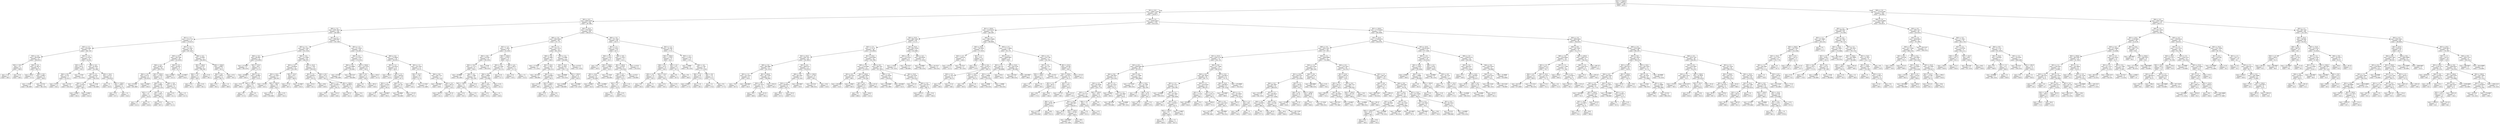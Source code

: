 digraph Tree {
node [shape=box] ;
0 [label="X[1] <= 5500.0\nmse = 64974.0\nsamples = 883\nvalue = 441.0"] ;
1 [label="X[1] <= 6.0\nmse = 34847.3329\nsamples = 620\nvalue = 528.6177"] ;
0 -> 1 [labeldistance=2.5, labelangle=45, headlabel="True"] ;
2 [label="X[2] <= 6.5\nmse = 9469.4356\nsamples = 241\nvalue = 387.888"] ;
1 -> 2 ;
3 [label="X[0] <= 2.0\nmse = 6281.4913\nsamples = 145\nvalue = 440.4897"] ;
2 -> 3 ;
4 [label="X[1] <= 1.5\nmse = 1214.7731\nsamples = 73\nvalue = 376.6575"] ;
3 -> 4 ;
5 [label="X[2] <= 1.5\nmse = 429.4405\nsamples = 37\nvalue = 346.7297"] ;
4 -> 5 ;
6 [label="X[3] <= 2.0\nmse = 280.6389\nsamples = 12\nvalue = 369.8333"] ;
5 -> 6 ;
7 [label="X[5] <= 55.0\nmse = 3.5\nsamples = 4\nvalue = 348.0"] ;
6 -> 7 ;
8 [label="mse = 2.25\nsamples = 2\nvalue = 346.5"] ;
7 -> 8 ;
9 [label="mse = 0.25\nsamples = 2\nvalue = 349.5"] ;
7 -> 9 ;
10 [label="X[4] <= 3.5\nmse = 61.6875\nsamples = 8\nvalue = 380.75"] ;
6 -> 10 ;
11 [label="mse = 100.0\nsamples = 2\nvalue = 371.0"] ;
10 -> 11 ;
12 [label="X[4] <= 9.0\nmse = 6.6667\nsamples = 6\nvalue = 384.0"] ;
10 -> 12 ;
13 [label="mse = 1.5556\nsamples = 3\nvalue = 385.6667"] ;
12 -> 13 ;
14 [label="mse = 6.2222\nsamples = 3\nvalue = 382.3333"] ;
12 -> 14 ;
15 [label="X[3] <= 1.5\nmse = 121.6704\nsamples = 25\nvalue = 335.64"] ;
5 -> 15 ;
16 [label="X[2] <= 2.5\nmse = 90.41\nsamples = 10\nvalue = 326.3"] ;
15 -> 16 ;
17 [label="X[4] <= 9.0\nmse = 25.551\nsamples = 7\nvalue = 331.8571"] ;
16 -> 17 ;
18 [label="mse = 25.25\nsamples = 4\nvalue = 334.5"] ;
17 -> 18 ;
19 [label="mse = 4.2222\nsamples = 3\nvalue = 328.3333"] ;
17 -> 19 ;
20 [label="mse = 1.5556\nsamples = 3\nvalue = 313.3333"] ;
16 -> 20 ;
21 [label="X[4] <= 4.5\nmse = 45.5822\nsamples = 15\nvalue = 341.8667"] ;
15 -> 21 ;
22 [label="X[2] <= 2.5\nmse = 18.0247\nsamples = 9\nvalue = 346.5556"] ;
21 -> 22 ;
23 [label="X[4] <= 2.0\nmse = 14.9167\nsamples = 6\nvalue = 348.5"] ;
22 -> 23 ;
24 [label="mse = 4.6667\nsamples = 3\nvalue = 345.0"] ;
23 -> 24 ;
25 [label="mse = 0.6667\nsamples = 3\nvalue = 352.0"] ;
23 -> 25 ;
26 [label="mse = 1.5556\nsamples = 3\nvalue = 342.6667"] ;
22 -> 26 ;
27 [label="X[5] <= 55.0\nmse = 4.4722\nsamples = 6\nvalue = 334.8333"] ;
21 -> 27 ;
28 [label="mse = 1.0\nsamples = 2\nvalue = 333.0"] ;
27 -> 28 ;
29 [label="X[5] <= 550.0\nmse = 3.6875\nsamples = 4\nvalue = 335.75"] ;
27 -> 29 ;
30 [label="mse = 0.25\nsamples = 2\nvalue = 337.5"] ;
29 -> 30 ;
31 [label="mse = 1.0\nsamples = 2\nvalue = 334.0"] ;
29 -> 31 ;
32 [label="X[2] <= 2.5\nmse = 155.2431\nsamples = 36\nvalue = 407.4167"] ;
4 -> 32 ;
33 [label="X[3] <= 4.5\nmse = 100.1389\nsamples = 24\nvalue = 413.8333"] ;
32 -> 33 ;
34 [label="X[4] <= 4.5\nmse = 30.8673\nsamples = 18\nvalue = 409.2778"] ;
33 -> 34 ;
35 [label="X[4] <= 2.0\nmse = 6.4722\nsamples = 6\nvalue = 402.8333"] ;
34 -> 35 ;
36 [label="mse = 9.5556\nsamples = 3\nvalue = 401.6667"] ;
35 -> 36 ;
37 [label="mse = 0.6667\nsamples = 3\nvalue = 404.0"] ;
35 -> 37 ;
38 [label="X[5] <= 550.0\nmse = 11.9167\nsamples = 12\nvalue = 412.5"] ;
34 -> 38 ;
39 [label="X[4] <= 9.0\nmse = 9.9844\nsamples = 8\nvalue = 411.625"] ;
38 -> 39 ;
40 [label="X[2] <= 1.5\nmse = 5.0\nsamples = 4\nvalue = 414.0"] ;
39 -> 40 ;
41 [label="mse = 1.0\nsamples = 2\nvalue = 412.0"] ;
40 -> 41 ;
42 [label="mse = 1.0\nsamples = 2\nvalue = 416.0"] ;
40 -> 42 ;
43 [label="X[3] <= 2.0\nmse = 3.6875\nsamples = 4\nvalue = 409.25"] ;
39 -> 43 ;
44 [label="mse = 0.25\nsamples = 2\nvalue = 407.5"] ;
43 -> 44 ;
45 [label="mse = 1.0\nsamples = 2\nvalue = 411.0"] ;
43 -> 45 ;
46 [label="X[4] <= 9.0\nmse = 11.1875\nsamples = 4\nvalue = 414.25"] ;
38 -> 46 ;
47 [label="mse = 6.25\nsamples = 2\nvalue = 411.5"] ;
46 -> 47 ;
48 [label="mse = 1.0\nsamples = 2\nvalue = 417.0"] ;
46 -> 48 ;
49 [label="X[4] <= 2.0\nmse = 58.9167\nsamples = 6\nvalue = 427.5"] ;
33 -> 49 ;
50 [label="mse = 0.6667\nsamples = 3\nvalue = 421.0"] ;
49 -> 50 ;
51 [label="mse = 32.6667\nsamples = 3\nvalue = 434.0"] ;
49 -> 51 ;
52 [label="X[4] <= 4.5\nmse = 18.4097\nsamples = 12\nvalue = 394.5833"] ;
32 -> 52 ;
53 [label="X[5] <= 550.0\nmse = 6.4722\nsamples = 6\nvalue = 398.1667"] ;
52 -> 53 ;
54 [label="X[4] <= 2.0\nmse = 4.25\nsamples = 4\nvalue = 399.5"] ;
53 -> 54 ;
55 [label="mse = 0.25\nsamples = 2\nvalue = 397.5"] ;
54 -> 55 ;
56 [label="mse = 0.25\nsamples = 2\nvalue = 401.5"] ;
54 -> 56 ;
57 [label="mse = 0.25\nsamples = 2\nvalue = 395.5"] ;
53 -> 57 ;
58 [label="X[5] <= 550.0\nmse = 4.6667\nsamples = 6\nvalue = 391.0"] ;
52 -> 58 ;
59 [label="X[4] <= 9.0\nmse = 3.6875\nsamples = 4\nvalue = 390.75"] ;
58 -> 59 ;
60 [label="mse = 0.25\nsamples = 2\nvalue = 392.5"] ;
59 -> 60 ;
61 [label="mse = 1.0\nsamples = 2\nvalue = 389.0"] ;
59 -> 61 ;
62 [label="mse = 6.25\nsamples = 2\nvalue = 391.5"] ;
58 -> 62 ;
63 [label="X[1] <= 1.5\nmse = 3098.9427\nsamples = 72\nvalue = 505.2083"] ;
3 -> 63 ;
64 [label="X[2] <= 1.5\nmse = 295.1358\nsamples = 36\nvalue = 455.5556"] ;
63 -> 64 ;
65 [label="X[4] <= 2.0\nmse = 68.4097\nsamples = 12\nvalue = 474.0833"] ;
64 -> 65 ;
66 [label="mse = 27.5556\nsamples = 3\nvalue = 483.3333"] ;
65 -> 66 ;
67 [label="X[5] <= 55.0\nmse = 44.0\nsamples = 9\nvalue = 471.0"] ;
65 -> 67 ;
68 [label="mse = 18.6667\nsamples = 3\nvalue = 465.0"] ;
67 -> 68 ;
69 [label="X[4] <= 4.5\nmse = 29.6667\nsamples = 6\nvalue = 474.0"] ;
67 -> 69 ;
70 [label="mse = 25.0\nsamples = 2\nvalue = 480.0"] ;
69 -> 70 ;
71 [label="X[5] <= 550.0\nmse = 5.0\nsamples = 4\nvalue = 471.0"] ;
69 -> 71 ;
72 [label="mse = 4.0\nsamples = 2\nvalue = 472.0"] ;
71 -> 72 ;
73 [label="mse = 4.0\nsamples = 2\nvalue = 470.0"] ;
71 -> 73 ;
74 [label="X[4] <= 4.5\nmse = 151.0399\nsamples = 24\nvalue = 446.2917"] ;
64 -> 74 ;
75 [label="X[3] <= 2.5\nmse = 129.8056\nsamples = 12\nvalue = 453.1667"] ;
74 -> 75 ;
76 [label="X[5] <= 55.0\nmse = 121.0612\nsamples = 7\nvalue = 448.2857"] ;
75 -> 76 ;
77 [label="mse = 110.25\nsamples = 2\nvalue = 433.5"] ;
76 -> 77 ;
78 [label="X[5] <= 550.0\nmse = 2.96\nsamples = 5\nvalue = 454.2"] ;
76 -> 78 ;
79 [label="mse = 4.2222\nsamples = 3\nvalue = 454.6667"] ;
78 -> 79 ;
80 [label="mse = 0.25\nsamples = 2\nvalue = 453.5"] ;
78 -> 80 ;
81 [label="X[5] <= 55.0\nmse = 62.0\nsamples = 5\nvalue = 460.0"] ;
75 -> 81 ;
82 [label="mse = 12.25\nsamples = 2\nvalue = 467.5"] ;
81 -> 82 ;
83 [label="mse = 32.6667\nsamples = 3\nvalue = 455.0"] ;
81 -> 83 ;
84 [label="X[5] <= 55.0\nmse = 77.7431\nsamples = 12\nvalue = 439.4167"] ;
74 -> 84 ;
85 [label="X[3] <= 3.5\nmse = 48.6875\nsamples = 4\nvalue = 435.25"] ;
84 -> 85 ;
86 [label="mse = 20.25\nsamples = 2\nvalue = 431.5"] ;
85 -> 86 ;
87 [label="mse = 49.0\nsamples = 2\nvalue = 439.0"] ;
85 -> 87 ;
88 [label="X[4] <= 9.0\nmse = 79.25\nsamples = 8\nvalue = 441.5"] ;
84 -> 88 ;
89 [label="X[3] <= 3.5\nmse = 63.6875\nsamples = 4\nvalue = 445.25"] ;
88 -> 89 ;
90 [label="mse = 16.0\nsamples = 2\nvalue = 452.0"] ;
89 -> 90 ;
91 [label="mse = 20.25\nsamples = 2\nvalue = 438.5"] ;
89 -> 91 ;
92 [label="X[5] <= 550.0\nmse = 66.6875\nsamples = 4\nvalue = 437.75"] ;
88 -> 92 ;
93 [label="mse = 30.25\nsamples = 2\nvalue = 431.5"] ;
92 -> 93 ;
94 [label="mse = 25.0\nsamples = 2\nvalue = 444.0"] ;
92 -> 94 ;
95 [label="X[2] <= 1.5\nmse = 971.9529\nsamples = 36\nvalue = 554.8611"] ;
63 -> 95 ;
96 [label="X[4] <= 4.5\nmse = 475.5556\nsamples = 12\nvalue = 579.3333"] ;
95 -> 96 ;
97 [label="X[4] <= 2.0\nmse = 225.8889\nsamples = 6\nvalue = 593.6667"] ;
96 -> 97 ;
98 [label="mse = 9.5556\nsamples = 3\nvalue = 602.6667"] ;
97 -> 98 ;
99 [label="mse = 280.2222\nsamples = 3\nvalue = 584.6667"] ;
97 -> 99 ;
100 [label="X[5] <= 550.0\nmse = 314.3333\nsamples = 6\nvalue = 565.0"] ;
96 -> 100 ;
101 [label="X[4] <= 9.0\nmse = 351.5\nsamples = 4\nvalue = 569.0"] ;
100 -> 101 ;
102 [label="mse = 4.0\nsamples = 2\nvalue = 582.0"] ;
101 -> 102 ;
103 [label="mse = 361.0\nsamples = 2\nvalue = 556.0"] ;
101 -> 103 ;
104 [label="mse = 144.0\nsamples = 2\nvalue = 557.0"] ;
100 -> 104 ;
105 [label="X[4] <= 4.5\nmse = 770.9844\nsamples = 24\nvalue = 542.625"] ;
95 -> 105 ;
106 [label="X[3] <= 1.5\nmse = 745.8333\nsamples = 12\nvalue = 560.0"] ;
105 -> 106 ;
107 [label="mse = 784.0\nsamples = 2\nvalue = 523.0"] ;
106 -> 107 ;
108 [label="X[2] <= 2.5\nmse = 409.64\nsamples = 10\nvalue = 567.4"] ;
106 -> 108 ;
109 [label="X[3] <= 2.5\nmse = 214.64\nsamples = 5\nvalue = 581.6"] ;
108 -> 109 ;
110 [label="mse = 6.25\nsamples = 2\nvalue = 564.5"] ;
109 -> 110 ;
111 [label="mse = 28.6667\nsamples = 3\nvalue = 593.0"] ;
109 -> 111 ;
112 [label="X[4] <= 2.0\nmse = 201.36\nsamples = 5\nvalue = 553.2"] ;
108 -> 112 ;
113 [label="mse = 34.8889\nsamples = 3\nvalue = 543.6667"] ;
112 -> 113 ;
114 [label="mse = 110.25\nsamples = 2\nvalue = 567.5"] ;
112 -> 114 ;
115 [label="X[3] <= 1.5\nmse = 192.3542\nsamples = 12\nvalue = 525.25"] ;
105 -> 115 ;
116 [label="X[5] <= 55.0\nmse = 71.84\nsamples = 5\nvalue = 517.6"] ;
115 -> 116 ;
117 [label="mse = 30.25\nsamples = 2\nvalue = 526.5"] ;
116 -> 117 ;
118 [label="mse = 11.5556\nsamples = 3\nvalue = 511.6667"] ;
116 -> 118 ;
119 [label="X[4] <= 9.0\nmse = 206.7755\nsamples = 7\nvalue = 530.7143"] ;
115 -> 119 ;
120 [label="mse = 108.6667\nsamples = 3\nvalue = 539.0"] ;
119 -> 120 ;
121 [label="X[3] <= 4.5\nmse = 190.25\nsamples = 4\nvalue = 524.5"] ;
119 -> 121 ;
122 [label="mse = 240.25\nsamples = 2\nvalue = 531.5"] ;
121 -> 122 ;
123 [label="mse = 42.25\nsamples = 2\nvalue = 517.5"] ;
121 -> 123 ;
124 [label="X[2] <= 55.0\nmse = 3792.9544\nsamples = 96\nvalue = 308.4375"] ;
2 -> 124 ;
125 [label="X[0] <= 2.0\nmse = 2643.8594\nsamples = 48\nvalue = 357.125"] ;
124 -> 125 ;
126 [label="X[1] <= 1.5\nmse = 71.4931\nsamples = 24\nvalue = 312.9167"] ;
125 -> 126 ;
127 [label="X[4] <= 9.0\nmse = 14.0556\nsamples = 12\nvalue = 305.3333"] ;
126 -> 127 ;
128 [label="X[5] <= 55.0\nmse = 11.1111\nsamples = 9\nvalue = 304.0"] ;
127 -> 128 ;
129 [label="mse = 10.8889\nsamples = 3\nvalue = 301.6667"] ;
128 -> 129 ;
130 [label="X[4] <= 4.5\nmse = 7.1389\nsamples = 6\nvalue = 305.1667"] ;
128 -> 130 ;
131 [label="X[5] <= 550.0\nmse = 3.5\nsamples = 4\nvalue = 304.0"] ;
130 -> 131 ;
132 [label="mse = 0.25\nsamples = 2\nvalue = 302.5"] ;
131 -> 132 ;
133 [label="mse = 2.25\nsamples = 2\nvalue = 305.5"] ;
131 -> 133 ;
134 [label="mse = 6.25\nsamples = 2\nvalue = 307.5"] ;
130 -> 134 ;
135 [label="mse = 1.5556\nsamples = 3\nvalue = 309.3333"] ;
127 -> 135 ;
136 [label="X[5] <= 550.0\nmse = 13.9167\nsamples = 12\nvalue = 320.5"] ;
126 -> 136 ;
137 [label="X[3] <= 4.5\nmse = 10.1094\nsamples = 8\nvalue = 322.125"] ;
136 -> 137 ;
138 [label="X[4] <= 9.0\nmse = 3.8889\nsamples = 6\nvalue = 323.6667"] ;
137 -> 138 ;
139 [label="X[4] <= 4.5\nmse = 2.1875\nsamples = 4\nvalue = 324.75"] ;
138 -> 139 ;
140 [label="mse = 0.25\nsamples = 2\nvalue = 323.5"] ;
139 -> 140 ;
141 [label="mse = 1.0\nsamples = 2\nvalue = 326.0"] ;
139 -> 141 ;
142 [label="mse = 0.25\nsamples = 2\nvalue = 321.5"] ;
138 -> 142 ;
143 [label="mse = 0.25\nsamples = 2\nvalue = 317.5"] ;
137 -> 143 ;
144 [label="X[4] <= 4.5\nmse = 5.6875\nsamples = 4\nvalue = 317.25"] ;
136 -> 144 ;
145 [label="mse = 0.25\nsamples = 2\nvalue = 319.5"] ;
144 -> 145 ;
146 [label="mse = 1.0\nsamples = 2\nvalue = 315.0"] ;
144 -> 146 ;
147 [label="X[1] <= 1.5\nmse = 1307.4722\nsamples = 24\nvalue = 401.3333"] ;
125 -> 147 ;
148 [label="X[4] <= 2.0\nmse = 41.6667\nsamples = 12\nvalue = 366.0"] ;
147 -> 148 ;
149 [label="mse = 17.5556\nsamples = 3\nvalue = 371.3333"] ;
148 -> 149 ;
150 [label="X[5] <= 55.0\nmse = 37.0617\nsamples = 9\nvalue = 364.2222"] ;
148 -> 150 ;
151 [label="mse = 20.2222\nsamples = 3\nvalue = 368.6667"] ;
150 -> 151 ;
152 [label="X[4] <= 4.5\nmse = 30.6667\nsamples = 6\nvalue = 362.0"] ;
150 -> 152 ;
153 [label="mse = 42.25\nsamples = 2\nvalue = 366.5"] ;
152 -> 153 ;
154 [label="X[5] <= 550.0\nmse = 9.6875\nsamples = 4\nvalue = 359.75"] ;
152 -> 154 ;
155 [label="mse = 0.25\nsamples = 2\nvalue = 357.5"] ;
154 -> 155 ;
156 [label="mse = 9.0\nsamples = 2\nvalue = 362.0"] ;
154 -> 156 ;
157 [label="X[3] <= 2.5\nmse = 76.3889\nsamples = 12\nvalue = 436.6667"] ;
147 -> 157 ;
158 [label="X[5] <= 55.0\nmse = 61.0617\nsamples = 9\nvalue = 439.7778"] ;
157 -> 158 ;
159 [label="mse = 38.8889\nsamples = 3\nvalue = 433.3333"] ;
158 -> 159 ;
160 [label="X[5] <= 550.0\nmse = 41.0\nsamples = 6\nvalue = 443.0"] ;
158 -> 160 ;
161 [label="mse = 6.8889\nsamples = 3\nvalue = 448.6667"] ;
160 -> 161 ;
162 [label="mse = 10.8889\nsamples = 3\nvalue = 437.3333"] ;
160 -> 162 ;
163 [label="mse = 6.2222\nsamples = 3\nvalue = 427.3333"] ;
157 -> 163 ;
164 [label="X[0] <= 2.0\nmse = 201.1042\nsamples = 48\nvalue = 259.75"] ;
124 -> 164 ;
165 [label="X[1] <= 1.5\nmse = 47.9167\nsamples = 24\nvalue = 247.5"] ;
164 -> 165 ;
166 [label="X[4] <= 2.0\nmse = 11.9167\nsamples = 12\nvalue = 241.5"] ;
165 -> 166 ;
167 [label="mse = 6.0\nsamples = 3\nvalue = 240.0"] ;
166 -> 167 ;
168 [label="X[5] <= 550.0\nmse = 12.8889\nsamples = 9\nvalue = 242.0"] ;
166 -> 168 ;
169 [label="X[5] <= 55.0\nmse = 12.2222\nsamples = 6\nvalue = 242.6667"] ;
168 -> 169 ;
170 [label="mse = 8.6667\nsamples = 3\nvalue = 242.0"] ;
169 -> 170 ;
171 [label="mse = 14.8889\nsamples = 3\nvalue = 243.3333"] ;
169 -> 171 ;
172 [label="mse = 11.5556\nsamples = 3\nvalue = 240.6667"] ;
168 -> 172 ;
173 [label="X[4] <= 9.0\nmse = 11.9167\nsamples = 12\nvalue = 253.5"] ;
165 -> 173 ;
174 [label="X[5] <= 550.0\nmse = 10.0247\nsamples = 9\nvalue = 254.5556"] ;
173 -> 174 ;
175 [label="X[4] <= 4.5\nmse = 9.5833\nsamples = 6\nvalue = 253.5"] ;
174 -> 175 ;
176 [label="X[3] <= 4.5\nmse = 6.5\nsamples = 4\nvalue = 252.0"] ;
175 -> 176 ;
177 [label="mse = 2.25\nsamples = 2\nvalue = 250.5"] ;
176 -> 177 ;
178 [label="mse = 6.25\nsamples = 2\nvalue = 253.5"] ;
176 -> 178 ;
179 [label="mse = 2.25\nsamples = 2\nvalue = 256.5"] ;
175 -> 179 ;
180 [label="mse = 4.2222\nsamples = 3\nvalue = 256.6667"] ;
174 -> 180 ;
181 [label="mse = 4.2222\nsamples = 3\nvalue = 250.3333"] ;
173 -> 181 ;
182 [label="X[1] <= 1.5\nmse = 54.1667\nsamples = 24\nvalue = 272.0"] ;
164 -> 182 ;
183 [label="X[5] <= 550.0\nmse = 11.9167\nsamples = 12\nvalue = 265.5"] ;
182 -> 183 ;
184 [label="X[4] <= 4.5\nmse = 10.25\nsamples = 8\nvalue = 264.5"] ;
183 -> 184 ;
185 [label="X[3] <= 4.5\nmse = 11.25\nsamples = 4\nvalue = 265.5"] ;
184 -> 185 ;
186 [label="mse = 9.0\nsamples = 2\nvalue = 263.0"] ;
185 -> 186 ;
187 [label="mse = 1.0\nsamples = 2\nvalue = 268.0"] ;
185 -> 187 ;
188 [label="X[5] <= 55.0\nmse = 7.25\nsamples = 4\nvalue = 263.5"] ;
184 -> 188 ;
189 [label="mse = 6.25\nsamples = 2\nvalue = 265.5"] ;
188 -> 189 ;
190 [label="mse = 0.25\nsamples = 2\nvalue = 261.5"] ;
188 -> 190 ;
191 [label="X[4] <= 4.5\nmse = 9.25\nsamples = 4\nvalue = 267.5"] ;
183 -> 191 ;
192 [label="mse = 9.0\nsamples = 2\nvalue = 267.0"] ;
191 -> 192 ;
193 [label="mse = 9.0\nsamples = 2\nvalue = 268.0"] ;
191 -> 193 ;
194 [label="X[3] <= 2.5\nmse = 11.9167\nsamples = 12\nvalue = 278.5"] ;
182 -> 194 ;
195 [label="mse = 2.8889\nsamples = 3\nvalue = 281.3333"] ;
194 -> 195 ;
196 [label="X[4] <= 4.5\nmse = 11.358\nsamples = 9\nvalue = 277.5556"] ;
194 -> 196 ;
197 [label="X[4] <= 2.0\nmse = 8.56\nsamples = 5\nvalue = 279.2"] ;
196 -> 197 ;
198 [label="mse = 0.6667\nsamples = 3\nvalue = 277.0"] ;
197 -> 198 ;
199 [label="mse = 2.25\nsamples = 2\nvalue = 282.5"] ;
197 -> 199 ;
200 [label="X[4] <= 9.0\nmse = 7.25\nsamples = 4\nvalue = 275.5"] ;
196 -> 200 ;
201 [label="mse = 1.0\nsamples = 2\nvalue = 274.0"] ;
200 -> 201 ;
202 [label="mse = 9.0\nsamples = 2\nvalue = 277.0"] ;
200 -> 202 ;
203 [label="X[4] <= 2.0\nmse = 30383.0654\nsamples = 379\nvalue = 618.1055"] ;
1 -> 203 ;
204 [label="X[1] <= 550.0\nmse = 21424.6731\nsamples = 107\nvalue = 446.2897"] ;
203 -> 204 ;
205 [label="X[2] <= 55.0\nmse = 4801.3542\nsamples = 60\nvalue = 513.25"] ;
204 -> 205 ;
206 [label="X[2] <= 2.5\nmse = 1174.76\nsamples = 48\nvalue = 535.8958"] ;
205 -> 206 ;
207 [label="X[1] <= 55.0\nmse = 838.7431\nsamples = 24\nvalue = 541.0833"] ;
206 -> 207 ;
208 [label="X[0] <= 2.0\nmse = 388.3889\nsamples = 12\nvalue = 561.3333"] ;
207 -> 208 ;
209 [label="X[2] <= 1.5\nmse = 332.3333\nsamples = 6\nvalue = 556.0"] ;
208 -> 209 ;
210 [label="mse = 74.0\nsamples = 3\nvalue = 567.0"] ;
209 -> 210 ;
211 [label="mse = 348.6667\nsamples = 3\nvalue = 545.0"] ;
209 -> 211 ;
212 [label="X[5] <= 550.0\nmse = 387.5556\nsamples = 6\nvalue = 566.6667"] ;
208 -> 212 ;
213 [label="X[3] <= 4.5\nmse = 167.1875\nsamples = 4\nvalue = 577.25"] ;
212 -> 213 ;
214 [label="mse = 16.0\nsamples = 2\nvalue = 589.0"] ;
213 -> 214 ;
215 [label="mse = 42.25\nsamples = 2\nvalue = 565.5"] ;
213 -> 215 ;
216 [label="mse = 156.25\nsamples = 2\nvalue = 545.5"] ;
212 -> 216 ;
217 [label="X[3] <= 4.5\nmse = 468.9722\nsamples = 12\nvalue = 520.8333"] ;
207 -> 217 ;
218 [label="X[0] <= 2.0\nmse = 462.2041\nsamples = 7\nvalue = 531.2857"] ;
217 -> 218 ;
219 [label="X[3] <= 2.0\nmse = 339.6875\nsamples = 4\nvalue = 539.75"] ;
218 -> 219 ;
220 [label="mse = 64.0\nsamples = 2\nvalue = 557.0"] ;
219 -> 220 ;
221 [label="mse = 20.25\nsamples = 2\nvalue = 522.5"] ;
219 -> 221 ;
222 [label="mse = 402.6667\nsamples = 3\nvalue = 520.0"] ;
218 -> 222 ;
223 [label="X[5] <= 550.0\nmse = 111.36\nsamples = 5\nvalue = 506.2"] ;
217 -> 223 ;
224 [label="mse = 20.2222\nsamples = 3\nvalue = 498.3333"] ;
223 -> 224 ;
225 [label="mse = 16.0\nsamples = 2\nvalue = 518.0"] ;
223 -> 225 ;
226 [label="X[1] <= 55.0\nmse = 1456.9566\nsamples = 24\nvalue = 530.7083"] ;
206 -> 226 ;
227 [label="X[0] <= 2.0\nmse = 1754.6389\nsamples = 12\nvalue = 513.8333"] ;
226 -> 227 ;
228 [label="X[2] <= 6.5\nmse = 763.9167\nsamples = 6\nvalue = 488.5"] ;
227 -> 228 ;
229 [label="mse = 224.6667\nsamples = 3\nvalue = 514.0"] ;
228 -> 229 ;
230 [label="mse = 2.6667\nsamples = 3\nvalue = 463.0"] ;
228 -> 230 ;
231 [label="X[5] <= 550.0\nmse = 1461.8056\nsamples = 6\nvalue = 539.1667"] ;
227 -> 231 ;
232 [label="X[2] <= 6.5\nmse = 346.25\nsamples = 4\nvalue = 514.5"] ;
231 -> 232 ;
233 [label="mse = 4.0\nsamples = 2\nvalue = 498.0"] ;
232 -> 233 ;
234 [label="mse = 144.0\nsamples = 2\nvalue = 531.0"] ;
232 -> 234 ;
235 [label="mse = 42.25\nsamples = 2\nvalue = 588.5"] ;
231 -> 235 ;
236 [label="X[2] <= 6.5\nmse = 589.7431\nsamples = 12\nvalue = 547.5833"] ;
226 -> 236 ;
237 [label="X[0] <= 2.0\nmse = 415.8056\nsamples = 6\nvalue = 536.8333"] ;
236 -> 237 ;
238 [label="mse = 330.8889\nsamples = 3\nvalue = 551.6667"] ;
237 -> 238 ;
239 [label="mse = 60.6667\nsamples = 3\nvalue = 522.0"] ;
237 -> 239 ;
240 [label="X[5] <= 55.0\nmse = 532.5556\nsamples = 6\nvalue = 558.3333"] ;
236 -> 240 ;
241 [label="mse = 132.25\nsamples = 2\nvalue = 541.5"] ;
240 -> 241 ;
242 [label="X[0] <= 2.0\nmse = 520.1875\nsamples = 4\nvalue = 566.75"] ;
240 -> 242 ;
243 [label="mse = 420.25\nsamples = 2\nvalue = 549.5"] ;
242 -> 243 ;
244 [label="mse = 25.0\nsamples = 2\nvalue = 584.0"] ;
242 -> 244 ;
245 [label="X[1] <= 55.0\nmse = 9051.0556\nsamples = 12\nvalue = 422.6667"] ;
205 -> 245 ;
246 [label="X[0] <= 2.0\nmse = 1370.9167\nsamples = 6\nvalue = 333.5"] ;
245 -> 246 ;
247 [label="mse = 1.5556\nsamples = 3\nvalue = 297.3333"] ;
246 -> 247 ;
248 [label="mse = 124.2222\nsamples = 3\nvalue = 369.6667"] ;
246 -> 248 ;
249 [label="X[0] <= 2.0\nmse = 829.8056\nsamples = 6\nvalue = 511.8333"] ;
245 -> 249 ;
250 [label="mse = 10.8889\nsamples = 3\nvalue = 483.3333"] ;
249 -> 250 ;
251 [label="mse = 24.2222\nsamples = 3\nvalue = 540.3333"] ;
249 -> 251 ;
252 [label="X[0] <= 2.0\nmse = 29615.0484\nsamples = 47\nvalue = 360.8085"] ;
204 -> 252 ;
253 [label="X[5] <= 55.0\nmse = 736.5956\nsamples = 15\nvalue = 572.9333"] ;
252 -> 253 ;
254 [label="X[2] <= 2.5\nmse = 1169.36\nsamples = 5\nvalue = 548.8"] ;
253 -> 254 ;
255 [label="mse = 1521.0\nsamples = 2\nvalue = 521.0"] ;
254 -> 255 ;
256 [label="mse = 76.2222\nsamples = 3\nvalue = 567.3333"] ;
254 -> 256 ;
257 [label="X[2] <= 1.5\nmse = 83.4\nsamples = 10\nvalue = 585.0"] ;
253 -> 257 ;
258 [label="mse = 36.0\nsamples = 2\nvalue = 570.0"] ;
257 -> 258 ;
259 [label="X[2] <= 6.5\nmse = 24.9375\nsamples = 8\nvalue = 588.75"] ;
257 -> 259 ;
260 [label="X[3] <= 3.5\nmse = 12.1875\nsamples = 4\nvalue = 585.25"] ;
259 -> 260 ;
261 [label="mse = 9.0\nsamples = 2\nvalue = 584.0"] ;
260 -> 261 ;
262 [label="mse = 12.25\nsamples = 2\nvalue = 586.5"] ;
260 -> 262 ;
263 [label="X[2] <= 55.0\nmse = 13.1875\nsamples = 4\nvalue = 592.25"] ;
259 -> 263 ;
264 [label="mse = 9.0\nsamples = 2\nvalue = 595.0"] ;
263 -> 264 ;
265 [label="mse = 2.25\nsamples = 2\nvalue = 589.5"] ;
263 -> 265 ;
266 [label="X[3] <= 2.5\nmse = 12172.4844\nsamples = 32\nvalue = 261.375"] ;
252 -> 266 ;
267 [label="X[2] <= 6.5\nmse = 14668.6667\nsamples = 15\nvalue = 338.0"] ;
266 -> 267 ;
268 [label="X[2] <= 2.5\nmse = 442.321\nsamples = 9\nvalue = 240.8889"] ;
267 -> 268 ;
269 [label="X[2] <= 1.5\nmse = 3.8889\nsamples = 6\nvalue = 229.3333"] ;
268 -> 269 ;
270 [label="mse = 2.8889\nsamples = 3\nvalue = 228.3333"] ;
269 -> 270 ;
271 [label="mse = 2.8889\nsamples = 3\nvalue = 230.3333"] ;
269 -> 271 ;
272 [label="mse = 518.0\nsamples = 3\nvalue = 264.0"] ;
268 -> 272 ;
273 [label="X[2] <= 55.0\nmse = 643.5556\nsamples = 6\nvalue = 483.6667"] ;
267 -> 273 ;
274 [label="mse = 59.5556\nsamples = 3\nvalue = 469.3333"] ;
273 -> 274 ;
275 [label="mse = 816.6667\nsamples = 3\nvalue = 498.0"] ;
273 -> 275 ;
276 [label="X[3] <= 4.5\nmse = 218.1799\nsamples = 17\nvalue = 193.7647"] ;
266 -> 276 ;
277 [label="X[2] <= 2.5\nmse = 36.7755\nsamples = 7\nvalue = 204.7143"] ;
276 -> 277 ;
278 [label="X[5] <= 550.0\nmse = 2.1875\nsamples = 4\nvalue = 199.75"] ;
277 -> 278 ;
279 [label="mse = 1.0\nsamples = 2\nvalue = 199.0"] ;
278 -> 279 ;
280 [label="mse = 2.25\nsamples = 2\nvalue = 200.5"] ;
278 -> 280 ;
281 [label="mse = 6.2222\nsamples = 3\nvalue = 211.3333"] ;
277 -> 281 ;
282 [label="X[2] <= 55.0\nmse = 202.49\nsamples = 10\nvalue = 186.1"] ;
276 -> 282 ;
283 [label="X[5] <= 550.0\nmse = 102.4375\nsamples = 8\nvalue = 181.25"] ;
282 -> 283 ;
284 [label="X[2] <= 2.5\nmse = 69.25\nsamples = 4\nvalue = 179.5"] ;
283 -> 284 ;
285 [label="mse = 49.0\nsamples = 2\nvalue = 175.0"] ;
284 -> 285 ;
286 [label="mse = 49.0\nsamples = 2\nvalue = 184.0"] ;
284 -> 286 ;
287 [label="X[2] <= 2.5\nmse = 129.5\nsamples = 4\nvalue = 183.0"] ;
283 -> 287 ;
288 [label="mse = 132.25\nsamples = 2\nvalue = 189.5"] ;
287 -> 288 ;
289 [label="mse = 42.25\nsamples = 2\nvalue = 176.5"] ;
287 -> 289 ;
290 [label="mse = 132.25\nsamples = 2\nvalue = 205.5"] ;
282 -> 290 ;
291 [label="X[1] <= 550.0\nmse = 17725.9106\nsamples = 272\nvalue = 685.6949"] ;
203 -> 291 ;
292 [label="X[2] <= 55.0\nmse = 17249.6276\nsamples = 182\nvalue = 636.6703"] ;
291 -> 292 ;
293 [label="X[0] <= 2.0\nmse = 5853.1037\nsamples = 145\nvalue = 677.2621"] ;
292 -> 293 ;
294 [label="X[1] <= 55.0\nmse = 4383.1578\nsamples = 73\nvalue = 634.726"] ;
293 -> 294 ;
295 [label="X[2] <= 6.5\nmse = 3369.9599\nsamples = 36\nvalue = 587.6111"] ;
294 -> 295 ;
296 [label="X[4] <= 9.0\nmse = 206.5953\nsamples = 27\nvalue = 620.1852"] ;
295 -> 296 ;
297 [label="X[2] <= 2.5\nmse = 202.9506\nsamples = 18\nvalue = 624.7778"] ;
296 -> 297 ;
298 [label="X[3] <= 1.5\nmse = 219.7222\nsamples = 12\nvalue = 629.6667"] ;
297 -> 298 ;
299 [label="X[4] <= 4.5\nmse = 60.64\nsamples = 5\nvalue = 619.6"] ;
298 -> 299 ;
300 [label="mse = 4.2222\nsamples = 3\nvalue = 624.6667"] ;
299 -> 300 ;
301 [label="mse = 49.0\nsamples = 2\nvalue = 612.0"] ;
299 -> 301 ;
302 [label="X[5] <= 55.0\nmse = 209.2653\nsamples = 7\nvalue = 636.8571"] ;
298 -> 302 ;
303 [label="mse = 20.25\nsamples = 2\nvalue = 627.5"] ;
302 -> 303 ;
304 [label="X[5] <= 550.0\nmse = 235.84\nsamples = 5\nvalue = 640.6"] ;
302 -> 304 ;
305 [label="mse = 338.8889\nsamples = 3\nvalue = 637.6667"] ;
304 -> 305 ;
306 [label="mse = 49.0\nsamples = 2\nvalue = 645.0"] ;
304 -> 306 ;
307 [label="X[5] <= 550.0\nmse = 26.0\nsamples = 6\nvalue = 615.0"] ;
297 -> 307 ;
308 [label="X[4] <= 4.5\nmse = 7.5\nsamples = 4\nvalue = 618.0"] ;
307 -> 308 ;
309 [label="mse = 2.25\nsamples = 2\nvalue = 615.5"] ;
308 -> 309 ;
310 [label="mse = 0.25\nsamples = 2\nvalue = 620.5"] ;
308 -> 310 ;
311 [label="mse = 9.0\nsamples = 2\nvalue = 609.0"] ;
307 -> 311 ;
312 [label="X[3] <= 1.5\nmse = 87.3333\nsamples = 9\nvalue = 611.0"] ;
296 -> 312 ;
313 [label="mse = 4.6667\nsamples = 3\nvalue = 605.0"] ;
312 -> 313 ;
314 [label="X[2] <= 2.5\nmse = 101.6667\nsamples = 6\nvalue = 614.0"] ;
312 -> 314 ;
315 [label="mse = 99.5556\nsamples = 3\nvalue = 620.6667"] ;
314 -> 315 ;
316 [label="mse = 14.8889\nsamples = 3\nvalue = 607.3333"] ;
314 -> 316 ;
317 [label="X[3] <= 4.0\nmse = 127.2099\nsamples = 9\nvalue = 489.8889"] ;
295 -> 317 ;
318 [label="mse = 157.5556\nsamples = 3\nvalue = 499.3333"] ;
317 -> 318 ;
319 [label="X[5] <= 55.0\nmse = 45.1389\nsamples = 6\nvalue = 485.1667"] ;
317 -> 319 ;
320 [label="mse = 2.25\nsamples = 2\nvalue = 492.5"] ;
319 -> 320 ;
321 [label="X[4] <= 9.0\nmse = 26.25\nsamples = 4\nvalue = 481.5"] ;
319 -> 321 ;
322 [label="mse = 42.25\nsamples = 2\nvalue = 483.5"] ;
321 -> 322 ;
323 [label="mse = 2.25\nsamples = 2\nvalue = 479.5"] ;
321 -> 323 ;
324 [label="X[4] <= 9.0\nmse = 1107.7049\nsamples = 37\nvalue = 680.5676"] ;
294 -> 324 ;
325 [label="X[4] <= 4.5\nmse = 867.3824\nsamples = 25\nvalue = 667.76"] ;
324 -> 325 ;
326 [label="X[2] <= 1.5\nmse = 357.4722\nsamples = 12\nvalue = 654.1667"] ;
325 -> 326 ;
327 [label="mse = 14.8889\nsamples = 3\nvalue = 629.3333"] ;
326 -> 327 ;
328 [label="X[3] <= 2.5\nmse = 197.5802\nsamples = 9\nvalue = 662.4444"] ;
326 -> 328 ;
329 [label="mse = 6.25\nsamples = 2\nvalue = 681.5"] ;
328 -> 329 ;
330 [label="X[2] <= 6.5\nmse = 118.8571\nsamples = 7\nvalue = 657.0"] ;
328 -> 330 ;
331 [label="X[5] <= 550.0\nmse = 9.5\nsamples = 4\nvalue = 648.0"] ;
330 -> 331 ;
332 [label="mse = 16.0\nsamples = 2\nvalue = 649.0"] ;
331 -> 332 ;
333 [label="mse = 1.0\nsamples = 2\nvalue = 647.0"] ;
331 -> 333 ;
334 [label="mse = 12.6667\nsamples = 3\nvalue = 669.0"] ;
330 -> 334 ;
335 [label="X[3] <= 1.5\nmse = 1010.0592\nsamples = 13\nvalue = 680.3077"] ;
325 -> 335 ;
336 [label="X[2] <= 1.5\nmse = 173.36\nsamples = 5\nvalue = 663.2"] ;
335 -> 336 ;
337 [label="mse = 60.6667\nsamples = 3\nvalue = 654.0"] ;
336 -> 337 ;
338 [label="mse = 25.0\nsamples = 2\nvalue = 677.0"] ;
336 -> 338 ;
339 [label="X[2] <= 2.5\nmse = 1235.75\nsamples = 8\nvalue = 691.0"] ;
335 -> 339 ;
340 [label="mse = 2500.0\nsamples = 2\nvalue = 721.0"] ;
339 -> 340 ;
341 [label="X[2] <= 6.5\nmse = 414.3333\nsamples = 6\nvalue = 681.0"] ;
339 -> 341 ;
342 [label="mse = 16.2222\nsamples = 3\nvalue = 661.6667"] ;
341 -> 342 ;
343 [label="mse = 64.8889\nsamples = 3\nvalue = 700.3333"] ;
341 -> 343 ;
344 [label="X[2] <= 6.5\nmse = 554.6875\nsamples = 12\nvalue = 707.25"] ;
324 -> 344 ;
345 [label="X[5] <= 55.0\nmse = 206.6914\nsamples = 9\nvalue = 697.5556"] ;
344 -> 345 ;
346 [label="mse = 114.6667\nsamples = 3\nvalue = 689.0"] ;
345 -> 346 ;
347 [label="X[2] <= 1.5\nmse = 197.8056\nsamples = 6\nvalue = 701.8333"] ;
345 -> 347 ;
348 [label="mse = 56.25\nsamples = 2\nvalue = 685.5"] ;
347 -> 348 ;
349 [label="X[3] <= 3.5\nmse = 68.5\nsamples = 4\nvalue = 710.0"] ;
347 -> 349 ;
350 [label="mse = 64.0\nsamples = 2\nvalue = 704.0"] ;
349 -> 350 ;
351 [label="mse = 1.0\nsamples = 2\nvalue = 716.0"] ;
349 -> 351 ;
352 [label="mse = 470.8889\nsamples = 3\nvalue = 736.3333"] ;
344 -> 352 ;
353 [label="X[3] <= 2.5\nmse = 3649.0988\nsamples = 72\nvalue = 720.3889"] ;
293 -> 353 ;
354 [label="X[3] <= 1.5\nmse = 1015.9781\nsamples = 27\nvalue = 660.1481"] ;
353 -> 354 ;
355 [label="X[1] <= 55.0\nmse = 636.3223\nsamples = 22\nvalue = 652.6364"] ;
354 -> 355 ;
356 [label="X[4] <= 4.5\nmse = 481.4097\nsamples = 12\nvalue = 668.4167"] ;
355 -> 356 ;
357 [label="mse = 33.5556\nsamples = 3\nvalue = 641.3333"] ;
356 -> 357 ;
358 [label="X[2] <= 1.5\nmse = 304.6914\nsamples = 9\nvalue = 677.4444"] ;
356 -> 358 ;
359 [label="X[4] <= 9.0\nmse = 129.6875\nsamples = 4\nvalue = 668.25"] ;
358 -> 359 ;
360 [label="mse = 16.0\nsamples = 2\nvalue = 677.0"] ;
359 -> 360 ;
361 [label="mse = 90.25\nsamples = 2\nvalue = 659.5"] ;
359 -> 361 ;
362 [label="X[4] <= 9.0\nmse = 322.96\nsamples = 5\nvalue = 684.8"] ;
358 -> 362 ;
363 [label="mse = 64.0\nsamples = 2\nvalue = 694.0"] ;
362 -> 363 ;
364 [label="mse = 401.5556\nsamples = 3\nvalue = 678.6667"] ;
362 -> 364 ;
365 [label="X[2] <= 1.5\nmse = 164.81\nsamples = 10\nvalue = 633.7"] ;
355 -> 365 ;
366 [label="X[4] <= 9.0\nmse = 82.16\nsamples = 5\nvalue = 624.2"] ;
365 -> 366 ;
367 [label="mse = 32.6667\nsamples = 3\nvalue = 618.0"] ;
366 -> 367 ;
368 [label="mse = 12.25\nsamples = 2\nvalue = 633.5"] ;
366 -> 368 ;
369 [label="X[5] <= 550.0\nmse = 66.96\nsamples = 5\nvalue = 643.2"] ;
365 -> 369 ;
370 [label="mse = 25.0\nsamples = 2\nvalue = 649.0"] ;
369 -> 370 ;
371 [label="mse = 57.5556\nsamples = 3\nvalue = 639.3333"] ;
369 -> 371 ;
372 [label="X[4] <= 9.0\nmse = 1345.76\nsamples = 5\nvalue = 693.2"] ;
354 -> 372 ;
373 [label="mse = 696.8889\nsamples = 3\nvalue = 668.3333"] ;
372 -> 373 ;
374 [label="mse = 0.25\nsamples = 2\nvalue = 730.5"] ;
372 -> 374 ;
375 [label="X[4] <= 4.5\nmse = 1745.1822\nsamples = 45\nvalue = 756.5333"] ;
353 -> 375 ;
376 [label="X[1] <= 55.0\nmse = 1189.76\nsamples = 15\nvalue = 720.8"] ;
375 -> 376 ;
377 [label="X[2] <= 2.5\nmse = 562.25\nsamples = 8\nvalue = 744.0"] ;
376 -> 377 ;
378 [label="mse = 600.25\nsamples = 2\nvalue = 723.5"] ;
377 -> 378 ;
379 [label="X[2] <= 6.5\nmse = 362.8056\nsamples = 6\nvalue = 750.8333"] ;
377 -> 379 ;
380 [label="mse = 140.2222\nsamples = 3\nvalue = 767.6667"] ;
379 -> 380 ;
381 [label="mse = 18.6667\nsamples = 3\nvalue = 734.0"] ;
379 -> 381 ;
382 [label="X[2] <= 6.5\nmse = 588.7755\nsamples = 7\nvalue = 694.2857"] ;
376 -> 382 ;
383 [label="X[5] <= 550.0\nmse = 181.36\nsamples = 5\nvalue = 680.8"] ;
382 -> 383 ;
384 [label="mse = 14.8889\nsamples = 3\nvalue = 690.3333"] ;
383 -> 384 ;
385 [label="mse = 90.25\nsamples = 2\nvalue = 666.5"] ;
383 -> 385 ;
386 [label="mse = 16.0\nsamples = 2\nvalue = 728.0"] ;
382 -> 386 ;
387 [label="X[2] <= 1.5\nmse = 1065.24\nsamples = 30\nvalue = 774.4"] ;
375 -> 387 ;
388 [label="X[4] <= 9.0\nmse = 1274.16\nsamples = 5\nvalue = 741.2"] ;
387 -> 388 ;
389 [label="mse = 869.5556\nsamples = 3\nvalue = 728.3333"] ;
388 -> 389 ;
390 [label="mse = 1260.25\nsamples = 2\nvalue = 760.5"] ;
388 -> 390 ;
391 [label="X[4] <= 9.0\nmse = 758.9184\nsamples = 25\nvalue = 781.04"] ;
387 -> 391 ;
392 [label="X[1] <= 55.0\nmse = 535.787\nsamples = 13\nvalue = 773.4615"] ;
391 -> 392 ;
393 [label="X[2] <= 6.5\nmse = 69.9592\nsamples = 7\nvalue = 790.4286"] ;
392 -> 393 ;
394 [label="X[5] <= 550.0\nmse = 28.25\nsamples = 4\nvalue = 796.5"] ;
393 -> 394 ;
395 [label="mse = 36.0\nsamples = 2\nvalue = 798.0"] ;
394 -> 395 ;
396 [label="mse = 16.0\nsamples = 2\nvalue = 795.0"] ;
394 -> 396 ;
397 [label="mse = 10.8889\nsamples = 3\nvalue = 782.3333"] ;
393 -> 397 ;
398 [label="X[2] <= 6.5\nmse = 351.5556\nsamples = 6\nvalue = 753.6667"] ;
392 -> 398 ;
399 [label="mse = 184.8889\nsamples = 3\nvalue = 740.3333"] ;
398 -> 399 ;
400 [label="mse = 162.6667\nsamples = 3\nvalue = 767.0"] ;
398 -> 400 ;
401 [label="X[1] <= 55.0\nmse = 871.0208\nsamples = 12\nvalue = 789.25"] ;
391 -> 401 ;
402 [label="X[2] <= 6.5\nmse = 225.5833\nsamples = 6\nvalue = 762.5"] ;
401 -> 402 ;
403 [label="mse = 100.6667\nsamples = 3\nvalue = 775.0"] ;
402 -> 403 ;
404 [label="mse = 38.0\nsamples = 3\nvalue = 750.0"] ;
402 -> 404 ;
405 [label="X[2] <= 6.5\nmse = 85.3333\nsamples = 6\nvalue = 816.0"] ;
401 -> 405 ;
406 [label="mse = 8.2222\nsamples = 3\nvalue = 808.6667"] ;
405 -> 406 ;
407 [label="mse = 54.8889\nsamples = 3\nvalue = 823.3333"] ;
405 -> 407 ;
408 [label="X[1] <= 55.0\nmse = 30149.4302\nsamples = 37\nvalue = 477.5946"] ;
292 -> 408 ;
409 [label="X[0] <= 2.0\nmse = 1518.1551\nsamples = 19\nvalue = 333.0526"] ;
408 -> 409 ;
410 [label="X[5] <= 55.0\nmse = 11.8025\nsamples = 9\nvalue = 292.4444"] ;
409 -> 410 ;
411 [label="mse = 8.6667\nsamples = 3\nvalue = 296.0"] ;
410 -> 411 ;
412 [label="X[4] <= 4.5\nmse = 3.8889\nsamples = 6\nvalue = 290.6667"] ;
410 -> 412 ;
413 [label="mse = 4.0\nsamples = 2\nvalue = 292.0"] ;
412 -> 413 ;
414 [label="X[5] <= 550.0\nmse = 2.5\nsamples = 4\nvalue = 290.0"] ;
412 -> 414 ;
415 [label="mse = 0.25\nsamples = 2\nvalue = 288.5"] ;
414 -> 415 ;
416 [label="mse = 0.25\nsamples = 2\nvalue = 291.5"] ;
414 -> 416 ;
417 [label="X[4] <= 4.5\nmse = 54.04\nsamples = 10\nvalue = 369.6"] ;
409 -> 417 ;
418 [label="mse = 16.8889\nsamples = 3\nvalue = 361.3333"] ;
417 -> 418 ;
419 [label="X[3] <= 4.0\nmse = 28.1224\nsamples = 7\nvalue = 373.1429"] ;
417 -> 419 ;
420 [label="mse = 1.0\nsamples = 2\nvalue = 379.0"] ;
419 -> 420 ;
421 [label="X[5] <= 55.0\nmse = 19.76\nsamples = 5\nvalue = 370.8"] ;
419 -> 421 ;
422 [label="mse = 4.0\nsamples = 2\nvalue = 373.0"] ;
421 -> 422 ;
423 [label="mse = 24.8889\nsamples = 3\nvalue = 369.3333"] ;
421 -> 423 ;
424 [label="X[0] <= 2.0\nmse = 15040.0278\nsamples = 18\nvalue = 630.1667"] ;
408 -> 424 ;
425 [label="X[3] <= 2.0\nmse = 366.0247\nsamples = 9\nvalue = 515.4444"] ;
424 -> 425 ;
426 [label="mse = 25.0\nsamples = 2\nvalue = 549.0"] ;
425 -> 426 ;
427 [label="X[5] <= 55.0\nmse = 49.8367\nsamples = 7\nvalue = 505.8571"] ;
425 -> 427 ;
428 [label="mse = 56.25\nsamples = 2\nvalue = 512.5"] ;
427 -> 428 ;
429 [label="X[4] <= 9.0\nmse = 22.56\nsamples = 5\nvalue = 503.2"] ;
427 -> 429 ;
430 [label="mse = 16.8889\nsamples = 3\nvalue = 503.6667"] ;
429 -> 430 ;
431 [label="mse = 30.25\nsamples = 2\nvalue = 502.5"] ;
429 -> 431 ;
432 [label="X[4] <= 9.0\nmse = 3391.6543\nsamples = 9\nvalue = 744.8889"] ;
424 -> 432 ;
433 [label="X[4] <= 4.5\nmse = 1419.3333\nsamples = 6\nvalue = 710.0"] ;
432 -> 433 ;
434 [label="mse = 841.5556\nsamples = 3\nvalue = 681.3333"] ;
433 -> 434 ;
435 [label="mse = 353.5556\nsamples = 3\nvalue = 738.6667"] ;
433 -> 435 ;
436 [label="mse = 32.8889\nsamples = 3\nvalue = 814.6667"] ;
432 -> 436 ;
437 [label="X[3] <= 2.0\nmse = 4000.4056\nsamples = 90\nvalue = 784.8333"] ;
291 -> 437 ;
438 [label="X[4] <= 9.0\nmse = 1407.8347\nsamples = 22\nvalue = 721.2727"] ;
437 -> 438 ;
439 [label="X[0] <= 2.0\nmse = 1054.6094\nsamples = 16\nvalue = 711.875"] ;
438 -> 439 ;
440 [label="X[2] <= 2.5\nmse = 520.21\nsamples = 10\nvalue = 702.7"] ;
439 -> 440 ;
441 [label="X[4] <= 4.5\nmse = 375.0\nsamples = 6\nvalue = 690.0"] ;
440 -> 441 ;
442 [label="mse = 44.2222\nsamples = 3\nvalue = 673.6667"] ;
441 -> 442 ;
443 [label="mse = 172.2222\nsamples = 3\nvalue = 706.3333"] ;
441 -> 443 ;
444 [label="X[2] <= 55.0\nmse = 133.1875\nsamples = 4\nvalue = 721.75"] ;
440 -> 444 ;
445 [label="mse = 72.25\nsamples = 2\nvalue = 731.5"] ;
444 -> 445 ;
446 [label="mse = 4.0\nsamples = 2\nvalue = 712.0"] ;
444 -> 446 ;
447 [label="X[2] <= 1.5\nmse = 1571.1389\nsamples = 6\nvalue = 727.1667"] ;
439 -> 447 ;
448 [label="mse = 100.0\nsamples = 2\nvalue = 690.0"] ;
447 -> 448 ;
449 [label="X[4] <= 4.5\nmse = 1270.6875\nsamples = 4\nvalue = 745.75"] ;
447 -> 449 ;
450 [label="mse = 240.25\nsamples = 2\nvalue = 765.5"] ;
449 -> 450 ;
451 [label="mse = 1521.0\nsamples = 2\nvalue = 726.0"] ;
449 -> 451 ;
452 [label="X[5] <= 550.0\nmse = 1486.2222\nsamples = 6\nvalue = 746.3333"] ;
438 -> 452 ;
453 [label="X[0] <= 2.0\nmse = 1458.1875\nsamples = 4\nvalue = 759.75"] ;
452 -> 453 ;
454 [label="mse = 81.0\nsamples = 2\nvalue = 725.0"] ;
453 -> 454 ;
455 [label="mse = 420.25\nsamples = 2\nvalue = 794.5"] ;
453 -> 455 ;
456 [label="mse = 462.25\nsamples = 2\nvalue = 719.5"] ;
452 -> 456 ;
457 [label="X[0] <= 2.0\nmse = 3109.2688\nsamples = 68\nvalue = 805.3971"] ;
437 -> 457 ;
458 [label="X[4] <= 9.0\nmse = 622.4023\nsamples = 32\nvalue = 768.3125"] ;
457 -> 458 ;
459 [label="X[2] <= 55.0\nmse = 408.3475\nsamples = 20\nvalue = 756.95"] ;
458 -> 459 ;
460 [label="X[4] <= 4.5\nmse = 340.3594\nsamples = 16\nvalue = 762.125"] ;
459 -> 460 ;
461 [label="X[2] <= 2.0\nmse = 199.0617\nsamples = 9\nvalue = 751.7778"] ;
460 -> 461 ;
462 [label="mse = 144.6667\nsamples = 3\nvalue = 742.0"] ;
461 -> 462 ;
463 [label="X[5] <= 550.0\nmse = 154.5556\nsamples = 6\nvalue = 756.6667"] ;
461 -> 463 ;
464 [label="X[5] <= 55.0\nmse = 113.6875\nsamples = 4\nvalue = 761.25"] ;
463 -> 464 ;
465 [label="mse = 72.25\nsamples = 2\nvalue = 754.5"] ;
464 -> 465 ;
466 [label="mse = 64.0\nsamples = 2\nvalue = 768.0"] ;
464 -> 466 ;
467 [label="mse = 110.25\nsamples = 2\nvalue = 747.5"] ;
463 -> 467 ;
468 [label="X[5] <= 55.0\nmse = 207.3878\nsamples = 7\nvalue = 775.4286"] ;
460 -> 468 ;
469 [label="mse = 352.8889\nsamples = 3\nvalue = 769.6667"] ;
468 -> 469 ;
470 [label="X[2] <= 2.0\nmse = 54.6875\nsamples = 4\nvalue = 779.75"] ;
468 -> 470 ;
471 [label="mse = 4.0\nsamples = 2\nvalue = 787.0"] ;
470 -> 471 ;
472 [label="mse = 0.25\nsamples = 2\nvalue = 772.5"] ;
470 -> 472 ;
473 [label="X[5] <= 550.0\nmse = 144.6875\nsamples = 4\nvalue = 736.25"] ;
459 -> 473 ;
474 [label="mse = 20.25\nsamples = 2\nvalue = 747.5"] ;
473 -> 474 ;
475 [label="mse = 16.0\nsamples = 2\nvalue = 725.0"] ;
473 -> 475 ;
476 [label="X[2] <= 55.0\nmse = 405.3542\nsamples = 12\nvalue = 787.25"] ;
458 -> 476 ;
477 [label="X[2] <= 2.0\nmse = 60.7654\nsamples = 9\nvalue = 797.8889"] ;
476 -> 477 ;
478 [label="mse = 1.5556\nsamples = 3\nvalue = 788.3333"] ;
477 -> 478 ;
479 [label="X[2] <= 6.5\nmse = 21.8889\nsamples = 6\nvalue = 802.6667"] ;
477 -> 479 ;
480 [label="mse = 8.6667\nsamples = 3\nvalue = 799.0"] ;
479 -> 480 ;
481 [label="mse = 8.2222\nsamples = 3\nvalue = 806.3333"] ;
479 -> 481 ;
482 [label="mse = 80.8889\nsamples = 3\nvalue = 755.3333"] ;
476 -> 482 ;
483 [label="X[4] <= 4.5\nmse = 3010.7307\nsamples = 36\nvalue = 838.3611"] ;
457 -> 483 ;
484 [label="X[2] <= 6.5\nmse = 3762.4097\nsamples = 12\nvalue = 782.4167"] ;
483 -> 484 ;
485 [label="X[2] <= 1.5\nmse = 4002.3333\nsamples = 6\nvalue = 741.0"] ;
484 -> 485 ;
486 [label="mse = 110.25\nsamples = 2\nvalue = 700.5"] ;
485 -> 486 ;
487 [label="mse = 4718.1875\nsamples = 4\nvalue = 761.25"] ;
485 -> 487 ;
488 [label="X[5] <= 550.0\nmse = 91.8056\nsamples = 6\nvalue = 823.8333"] ;
484 -> 488 ;
489 [label="X[5] <= 55.0\nmse = 57.5\nsamples = 4\nvalue = 819.0"] ;
488 -> 489 ;
490 [label="mse = 81.0\nsamples = 2\nvalue = 816.0"] ;
489 -> 490 ;
491 [label="mse = 16.0\nsamples = 2\nvalue = 822.0"] ;
489 -> 491 ;
492 [label="mse = 20.25\nsamples = 2\nvalue = 833.5"] ;
488 -> 492 ;
493 [label="X[2] <= 2.5\nmse = 287.5556\nsamples = 24\nvalue = 866.3333"] ;
483 -> 493 ;
494 [label="X[5] <= 550.0\nmse = 639.2222\nsamples = 6\nvalue = 854.3333"] ;
493 -> 494 ;
495 [label="X[5] <= 55.0\nmse = 793.1875\nsamples = 4\nvalue = 847.25"] ;
494 -> 495 ;
496 [label="mse = 90.25\nsamples = 2\nvalue = 867.5"] ;
495 -> 496 ;
497 [label="mse = 676.0\nsamples = 2\nvalue = 827.0"] ;
495 -> 497 ;
498 [label="mse = 30.25\nsamples = 2\nvalue = 868.5"] ;
494 -> 498 ;
499 [label="X[5] <= 55.0\nmse = 106.3333\nsamples = 18\nvalue = 870.3333"] ;
493 -> 499 ;
500 [label="X[2] <= 55.0\nmse = 187.1389\nsamples = 6\nvalue = 863.8333"] ;
499 -> 500 ;
501 [label="X[2] <= 6.5\nmse = 246.25\nsamples = 4\nvalue = 860.5"] ;
500 -> 501 ;
502 [label="mse = 90.25\nsamples = 2\nvalue = 869.5"] ;
501 -> 502 ;
503 [label="mse = 240.25\nsamples = 2\nvalue = 851.5"] ;
501 -> 503 ;
504 [label="mse = 2.25\nsamples = 2\nvalue = 870.5"] ;
500 -> 504 ;
505 [label="X[4] <= 9.0\nmse = 34.2431\nsamples = 12\nvalue = 873.5833"] ;
499 -> 505 ;
506 [label="X[5] <= 550.0\nmse = 10.25\nsamples = 6\nvalue = 868.5"] ;
505 -> 506 ;
507 [label="mse = 4.2222\nsamples = 3\nvalue = 870.6667"] ;
506 -> 507 ;
508 [label="mse = 6.8889\nsamples = 3\nvalue = 866.3333"] ;
506 -> 508 ;
509 [label="X[2] <= 55.0\nmse = 6.5556\nsamples = 6\nvalue = 878.6667"] ;
505 -> 509 ;
510 [label="X[2] <= 6.5\nmse = 2.1875\nsamples = 4\nvalue = 880.25"] ;
509 -> 510 ;
511 [label="mse = 0.25\nsamples = 2\nvalue = 881.5"] ;
510 -> 511 ;
512 [label="mse = 1.0\nsamples = 2\nvalue = 879.0"] ;
510 -> 512 ;
513 [label="mse = 0.25\nsamples = 2\nvalue = 875.5"] ;
509 -> 513 ;
514 [label="X[0] <= 2.0\nmse = 75234.0268\nsamples = 263\nvalue = 234.4487"] ;
0 -> 514 [labeldistance=2.5, labelangle=-45, headlabel="False"] ;
515 [label="X[4] <= 2.0\nmse = 104554.9668\nsamples = 88\nvalue = 503.8523"] ;
514 -> 515 ;
516 [label="X[3] <= 2.5\nmse = 809.0957\nsamples = 43\nvalue = 176.2093"] ;
515 -> 516 ;
517 [label="X[3] <= 1.5\nmse = 247.0489\nsamples = 15\nvalue = 149.1333"] ;
516 -> 517 ;
518 [label="X[5] <= 550.0\nmse = 158.7929\nsamples = 13\nvalue = 153.2308"] ;
517 -> 518 ;
519 [label="X[2] <= 55.0\nmse = 152.1728\nsamples = 9\nvalue = 155.7778"] ;
518 -> 519 ;
520 [label="X[2] <= 1.5\nmse = 148.2449\nsamples = 7\nvalue = 152.5714"] ;
519 -> 520 ;
521 [label="mse = 1.0\nsamples = 2\nvalue = 158.0"] ;
520 -> 521 ;
522 [label="X[2] <= 6.5\nmse = 190.64\nsamples = 5\nvalue = 150.4"] ;
520 -> 522 ;
523 [label="mse = 213.5556\nsamples = 3\nvalue = 145.6667"] ;
522 -> 523 ;
524 [label="mse = 72.25\nsamples = 2\nvalue = 157.5"] ;
522 -> 524 ;
525 [label="mse = 4.0\nsamples = 2\nvalue = 167.0"] ;
519 -> 525 ;
526 [label="X[2] <= 6.5\nmse = 126.25\nsamples = 4\nvalue = 147.5"] ;
518 -> 526 ;
527 [label="mse = 240.25\nsamples = 2\nvalue = 147.5"] ;
526 -> 527 ;
528 [label="mse = 12.25\nsamples = 2\nvalue = 147.5"] ;
526 -> 528 ;
529 [label="mse = 2.25\nsamples = 2\nvalue = 122.5"] ;
517 -> 529 ;
530 [label="X[3] <= 4.5\nmse = 507.0612\nsamples = 28\nvalue = 190.7143"] ;
516 -> 530 ;
531 [label="X[2] <= 55.0\nmse = 252.3905\nsamples = 13\nvalue = 176.3846"] ;
530 -> 531 ;
532 [label="X[2] <= 2.5\nmse = 38.84\nsamples = 10\nvalue = 182.4"] ;
531 -> 532 ;
533 [label="X[5] <= 55.0\nmse = 5.1875\nsamples = 4\nvalue = 175.25"] ;
532 -> 533 ;
534 [label="mse = 0.25\nsamples = 2\nvalue = 174.5"] ;
533 -> 534 ;
535 [label="mse = 9.0\nsamples = 2\nvalue = 176.0"] ;
533 -> 535 ;
536 [label="X[2] <= 6.5\nmse = 4.4722\nsamples = 6\nvalue = 187.1667"] ;
532 -> 536 ;
537 [label="mse = 2.8889\nsamples = 3\nvalue = 185.6667"] ;
536 -> 537 ;
538 [label="mse = 1.5556\nsamples = 3\nvalue = 188.6667"] ;
536 -> 538 ;
539 [label="mse = 441.5556\nsamples = 3\nvalue = 156.3333"] ;
531 -> 539 ;
540 [label="X[2] <= 2.5\nmse = 395.5822\nsamples = 15\nvalue = 203.1333"] ;
530 -> 540 ;
541 [label="X[5] <= 550.0\nmse = 401.8889\nsamples = 6\nvalue = 185.6667"] ;
540 -> 541 ;
542 [label="X[5] <= 55.0\nmse = 3.6875\nsamples = 4\nvalue = 194.25"] ;
541 -> 542 ;
543 [label="mse = 0.25\nsamples = 2\nvalue = 192.5"] ;
542 -> 543 ;
544 [label="mse = 1.0\nsamples = 2\nvalue = 196.0"] ;
542 -> 544 ;
545 [label="mse = 756.25\nsamples = 2\nvalue = 168.5"] ;
541 -> 545 ;
546 [label="X[2] <= 55.0\nmse = 52.3951\nsamples = 9\nvalue = 214.7778"] ;
540 -> 546 ;
547 [label="X[5] <= 55.0\nmse = 11.8056\nsamples = 6\nvalue = 210.1667"] ;
546 -> 547 ;
548 [label="mse = 1.0\nsamples = 2\nvalue = 208.0"] ;
547 -> 548 ;
549 [label="X[2] <= 6.5\nmse = 13.6875\nsamples = 4\nvalue = 211.25"] ;
547 -> 549 ;
550 [label="mse = 12.25\nsamples = 2\nvalue = 209.5"] ;
549 -> 550 ;
551 [label="mse = 9.0\nsamples = 2\nvalue = 213.0"] ;
549 -> 551 ;
552 [label="mse = 6.0\nsamples = 3\nvalue = 224.0"] ;
546 -> 552 ;
553 [label="X[3] <= 4.5\nmse = 3091.3511\nsamples = 45\nvalue = 816.9333"] ;
515 -> 553 ;
554 [label="X[3] <= 2.0\nmse = 4438.6054\nsamples = 22\nvalue = 787.4091"] ;
553 -> 554 ;
555 [label="X[4] <= 4.5\nmse = 1617.5346\nsamples = 19\nvalue = 809.2105"] ;
554 -> 555 ;
556 [label="X[2] <= 6.5\nmse = 1918.96\nsamples = 5\nvalue = 761.8"] ;
555 -> 556 ;
557 [label="mse = 582.0\nsamples = 3\nvalue = 730.0"] ;
556 -> 557 ;
558 [label="mse = 132.25\nsamples = 2\nvalue = 809.5"] ;
556 -> 558 ;
559 [label="X[2] <= 6.5\nmse = 420.4082\nsamples = 14\nvalue = 826.1429"] ;
555 -> 559 ;
560 [label="X[5] <= 55.0\nmse = 553.9592\nsamples = 7\nvalue = 818.4286"] ;
559 -> 560 ;
561 [label="mse = 110.25\nsamples = 2\nvalue = 843.5"] ;
560 -> 561 ;
562 [label="X[2] <= 2.0\nmse = 379.44\nsamples = 5\nvalue = 808.4"] ;
560 -> 562 ;
563 [label="mse = 330.8889\nsamples = 3\nvalue = 804.6667"] ;
562 -> 563 ;
564 [label="mse = 400.0\nsamples = 2\nvalue = 814.0"] ;
562 -> 564 ;
565 [label="X[2] <= 55.0\nmse = 167.8367\nsamples = 7\nvalue = 833.8571"] ;
559 -> 565 ;
566 [label="X[5] <= 55.0\nmse = 112.96\nsamples = 5\nvalue = 837.8"] ;
565 -> 566 ;
567 [label="mse = 132.25\nsamples = 2\nvalue = 831.5"] ;
566 -> 567 ;
568 [label="mse = 56.0\nsamples = 3\nvalue = 842.0"] ;
566 -> 568 ;
569 [label="mse = 169.0\nsamples = 2\nvalue = 824.0"] ;
565 -> 569 ;
570 [label="mse = 230.2222\nsamples = 3\nvalue = 649.3333"] ;
554 -> 570 ;
571 [label="X[4] <= 4.5\nmse = 171.3611\nsamples = 23\nvalue = 845.1739"] ;
553 -> 571 ;
572 [label="X[2] <= 2.5\nmse = 119.8765\nsamples = 9\nvalue = 835.1111"] ;
571 -> 572 ;
573 [label="X[5] <= 55.0\nmse = 138.75\nsamples = 4\nvalue = 831.5"] ;
572 -> 573 ;
574 [label="mse = 144.0\nsamples = 2\nvalue = 829.0"] ;
573 -> 574 ;
575 [label="mse = 121.0\nsamples = 2\nvalue = 834.0"] ;
573 -> 575 ;
576 [label="X[2] <= 55.0\nmse = 86.0\nsamples = 5\nvalue = 838.0"] ;
572 -> 576 ;
577 [label="mse = 99.5556\nsamples = 3\nvalue = 837.3333"] ;
576 -> 577 ;
578 [label="mse = 64.0\nsamples = 2\nvalue = 839.0"] ;
576 -> 578 ;
579 [label="X[4] <= 9.0\nmse = 97.5153\nsamples = 14\nvalue = 851.6429"] ;
571 -> 579 ;
580 [label="X[5] <= 55.0\nmse = 36.6939\nsamples = 7\nvalue = 856.8571"] ;
579 -> 580 ;
581 [label="mse = 9.0\nsamples = 2\nvalue = 849.0"] ;
580 -> 581 ;
582 [label="X[2] <= 2.5\nmse = 13.2\nsamples = 5\nvalue = 860.0"] ;
580 -> 582 ;
583 [label="mse = 16.8889\nsamples = 3\nvalue = 861.3333"] ;
582 -> 583 ;
584 [label="mse = 1.0\nsamples = 2\nvalue = 858.0"] ;
582 -> 584 ;
585 [label="X[2] <= 2.5\nmse = 103.9592\nsamples = 7\nvalue = 846.4286"] ;
579 -> 585 ;
586 [label="mse = 36.2222\nsamples = 3\nvalue = 836.3333"] ;
585 -> 586 ;
587 [label="X[5] <= 505.0\nmse = 21.0\nsamples = 4\nvalue = 854.0"] ;
585 -> 587 ;
588 [label="mse = 9.0\nsamples = 2\nvalue = 858.0"] ;
587 -> 588 ;
589 [label="mse = 1.0\nsamples = 2\nvalue = 850.0"] ;
587 -> 589 ;
590 [label="X[4] <= 4.5\nmse = 5640.7309\nsamples = 175\nvalue = 98.9771"] ;
514 -> 590 ;
591 [label="X[4] <= 2.0\nmse = 1921.4795\nsamples = 87\nvalue = 63.3908"] ;
590 -> 591 ;
592 [label="X[2] <= 55.0\nmse = 1136.6462\nsamples = 44\nvalue = 42.6136"] ;
591 -> 592 ;
593 [label="X[3] <= 4.5\nmse = 972.4849\nsamples = 35\nvalue = 35.8286"] ;
592 -> 593 ;
594 [label="X[5] <= 550.0\nmse = 965.0397\nsamples = 23\nvalue = 45.7826"] ;
593 -> 594 ;
595 [label="X[2] <= 1.5\nmse = 1109.1822\nsamples = 15\nvalue = 53.8667"] ;
594 -> 595 ;
596 [label="X[3] <= 2.0\nmse = 266.1875\nsamples = 4\nvalue = 20.25"] ;
595 -> 596 ;
597 [label="mse = 0.25\nsamples = 2\nvalue = 36.5"] ;
596 -> 597 ;
598 [label="mse = 4.0\nsamples = 2\nvalue = 4.0"] ;
596 -> 598 ;
599 [label="X[3] <= 2.5\nmse = 855.3554\nsamples = 11\nvalue = 66.0909"] ;
595 -> 599 ;
600 [label="X[2] <= 6.5\nmse = 1063.4722\nsamples = 6\nvalue = 73.8333"] ;
599 -> 600 ;
601 [label="X[5] <= 55.0\nmse = 560.0\nsamples = 4\nvalue = 92.0"] ;
600 -> 601 ;
602 [label="mse = 256.0\nsamples = 2\nvalue = 72.0"] ;
601 -> 602 ;
603 [label="mse = 64.0\nsamples = 2\nvalue = 112.0"] ;
601 -> 603 ;
604 [label="mse = 90.25\nsamples = 2\nvalue = 37.5"] ;
600 -> 604 ;
605 [label="X[2] <= 6.5\nmse = 447.36\nsamples = 5\nvalue = 56.8"] ;
599 -> 605 ;
606 [label="mse = 384.2222\nsamples = 3\nvalue = 45.3333"] ;
605 -> 606 ;
607 [label="mse = 49.0\nsamples = 2\nvalue = 74.0"] ;
605 -> 607 ;
608 [label="X[2] <= 1.5\nmse = 342.4844\nsamples = 8\nvalue = 30.625"] ;
594 -> 608 ;
609 [label="mse = 42.25\nsamples = 2\nvalue = 55.5"] ;
608 -> 609 ;
610 [label="X[3] <= 2.0\nmse = 167.5556\nsamples = 6\nvalue = 22.3333"] ;
608 -> 610 ;
611 [label="mse = 144.8889\nsamples = 3\nvalue = 27.3333"] ;
610 -> 611 ;
612 [label="mse = 140.2222\nsamples = 3\nvalue = 17.3333"] ;
610 -> 612 ;
613 [label="X[2] <= 2.5\nmse = 432.8542\nsamples = 12\nvalue = 16.75"] ;
593 -> 613 ;
614 [label="X[2] <= 1.5\nmse = 677.2222\nsamples = 6\nvalue = 25.3333"] ;
613 -> 614 ;
615 [label="mse = 68.2222\nsamples = 3\nvalue = 14.3333"] ;
614 -> 615 ;
616 [label="mse = 1044.2222\nsamples = 3\nvalue = 36.3333"] ;
614 -> 616 ;
617 [label="X[2] <= 6.5\nmse = 41.1389\nsamples = 6\nvalue = 8.1667"] ;
613 -> 617 ;
618 [label="mse = 24.2222\nsamples = 3\nvalue = 13.3333"] ;
617 -> 618 ;
619 [label="mse = 4.6667\nsamples = 3\nvalue = 3.0"] ;
617 -> 619 ;
620 [label="X[5] <= 55.0\nmse = 899.7778\nsamples = 9\nvalue = 69.0"] ;
592 -> 620 ;
621 [label="mse = 380.6667\nsamples = 3\nvalue = 94.0"] ;
620 -> 621 ;
622 [label="X[5] <= 550.0\nmse = 690.5833\nsamples = 6\nvalue = 56.5"] ;
620 -> 622 ;
623 [label="mse = 277.5556\nsamples = 3\nvalue = 46.3333"] ;
622 -> 623 ;
624 [label="mse = 896.8889\nsamples = 3\nvalue = 66.6667"] ;
622 -> 624 ;
625 [label="X[3] <= 4.5\nmse = 1830.8318\nsamples = 43\nvalue = 84.6512"] ;
591 -> 625 ;
626 [label="X[3] <= 1.5\nmse = 1247.0753\nsamples = 28\nvalue = 93.1786"] ;
625 -> 626 ;
627 [label="X[2] <= 55.0\nmse = 673.2071\nsamples = 13\nvalue = 79.1538"] ;
626 -> 627 ;
628 [label="X[5] <= 55.0\nmse = 762.6\nsamples = 10\nvalue = 75.0"] ;
627 -> 628 ;
629 [label="X[2] <= 2.5\nmse = 486.6875\nsamples = 4\nvalue = 83.25"] ;
628 -> 629 ;
630 [label="mse = 342.25\nsamples = 2\nvalue = 68.5"] ;
629 -> 630 ;
631 [label="mse = 196.0\nsamples = 2\nvalue = 98.0"] ;
629 -> 631 ;
632 [label="X[2] <= 2.5\nmse = 870.9167\nsamples = 6\nvalue = 69.5"] ;
628 -> 632 ;
633 [label="mse = 402.8889\nsamples = 3\nvalue = 83.6667"] ;
632 -> 633 ;
634 [label="mse = 937.5556\nsamples = 3\nvalue = 55.3333"] ;
632 -> 634 ;
635 [label="mse = 126.0\nsamples = 3\nvalue = 93.0"] ;
627 -> 635 ;
636 [label="X[3] <= 2.5\nmse = 1426.2222\nsamples = 15\nvalue = 105.3333"] ;
626 -> 636 ;
637 [label="mse = 22.8889\nsamples = 3\nvalue = 120.6667"] ;
636 -> 637 ;
638 [label="X[2] <= 55.0\nmse = 1703.5833\nsamples = 12\nvalue = 101.5"] ;
636 -> 638 ;
639 [label="X[2] <= 2.5\nmse = 1928.09\nsamples = 10\nvalue = 105.9"] ;
638 -> 639 ;
640 [label="X[2] <= 1.5\nmse = 1868.16\nsamples = 5\nvalue = 92.8"] ;
639 -> 640 ;
641 [label="mse = 310.8889\nsamples = 3\nvalue = 111.3333"] ;
640 -> 641 ;
642 [label="mse = 2916.0\nsamples = 2\nvalue = 65.0"] ;
640 -> 642 ;
643 [label="X[5] <= 55.0\nmse = 1644.8\nsamples = 5\nvalue = 119.0"] ;
639 -> 643 ;
644 [label="mse = 16.0\nsamples = 2\nvalue = 106.0"] ;
643 -> 644 ;
645 [label="mse = 2542.8889\nsamples = 3\nvalue = 127.6667"] ;
643 -> 645 ;
646 [label="mse = 0.25\nsamples = 2\nvalue = 79.5"] ;
638 -> 646 ;
647 [label="X[5] <= 55.0\nmse = 2531.3956\nsamples = 15\nvalue = 68.7333"] ;
625 -> 647 ;
648 [label="X[2] <= 6.5\nmse = 2610.96\nsamples = 5\nvalue = 92.8"] ;
647 -> 648 ;
649 [label="mse = 574.8889\nsamples = 3\nvalue = 131.6667"] ;
648 -> 649 ;
650 [label="mse = 0.25\nsamples = 2\nvalue = 34.5"] ;
648 -> 650 ;
651 [label="X[2] <= 1.5\nmse = 2057.21\nsamples = 10\nvalue = 56.7"] ;
647 -> 651 ;
652 [label="mse = 12.25\nsamples = 2\nvalue = 16.5"] ;
651 -> 652 ;
653 [label="X[2] <= 2.5\nmse = 2063.4375\nsamples = 8\nvalue = 66.75"] ;
651 -> 653 ;
654 [label="mse = 2304.0\nsamples = 2\nvalue = 100.0"] ;
653 -> 654 ;
655 [label="X[2] <= 6.5\nmse = 1491.8889\nsamples = 6\nvalue = 55.6667"] ;
653 -> 655 ;
656 [label="mse = 72.25\nsamples = 2\nvalue = 18.5"] ;
655 -> 656 ;
657 [label="X[5] <= 550.0\nmse = 1165.6875\nsamples = 4\nvalue = 74.25"] ;
655 -> 657 ;
658 [label="mse = 441.0\nsamples = 2\nvalue = 92.0"] ;
657 -> 658 ;
659 [label="mse = 1260.25\nsamples = 2\nvalue = 56.5"] ;
657 -> 659 ;
660 [label="X[3] <= 1.5\nmse = 6827.952\nsamples = 88\nvalue = 134.1591"] ;
590 -> 660 ;
661 [label="X[5] <= 55.0\nmse = 549.463\nsamples = 28\nvalue = 64.0357"] ;
660 -> 661 ;
662 [label="X[4] <= 9.0\nmse = 386.76\nsamples = 10\nvalue = 80.2"] ;
661 -> 662 ;
663 [label="X[2] <= 2.5\nmse = 308.8\nsamples = 5\nvalue = 91.0"] ;
662 -> 663 ;
664 [label="mse = 182.25\nsamples = 2\nvalue = 83.5"] ;
663 -> 664 ;
665 [label="mse = 330.6667\nsamples = 3\nvalue = 96.0"] ;
663 -> 665 ;
666 [label="X[2] <= 6.5\nmse = 231.44\nsamples = 5\nvalue = 69.4"] ;
662 -> 666 ;
667 [label="mse = 152.6667\nsamples = 3\nvalue = 78.0"] ;
666 -> 667 ;
668 [label="mse = 72.25\nsamples = 2\nvalue = 56.5"] ;
666 -> 668 ;
669 [label="X[2] <= 55.0\nmse = 414.0525\nsamples = 18\nvalue = 55.0556"] ;
661 -> 669 ;
670 [label="X[2] <= 2.5\nmse = 214.2041\nsamples = 14\nvalue = 47.2857"] ;
669 -> 670 ;
671 [label="X[2] <= 1.5\nmse = 175.8367\nsamples = 7\nvalue = 53.8571"] ;
670 -> 671 ;
672 [label="X[4] <= 9.0\nmse = 134.6875\nsamples = 4\nvalue = 49.25"] ;
671 -> 672 ;
673 [label="mse = 9.0\nsamples = 2\nvalue = 43.0"] ;
672 -> 673 ;
674 [label="mse = 182.25\nsamples = 2\nvalue = 55.5"] ;
672 -> 674 ;
675 [label="mse = 164.6667\nsamples = 3\nvalue = 60.0"] ;
671 -> 675 ;
676 [label="X[5] <= 550.0\nmse = 166.2041\nsamples = 7\nvalue = 40.7143"] ;
670 -> 676 ;
677 [label="mse = 50.6667\nsamples = 3\nvalue = 35.0"] ;
676 -> 677 ;
678 [label="X[4] <= 9.0\nmse = 210.0\nsamples = 4\nvalue = 45.0"] ;
676 -> 678 ;
679 [label="mse = 289.0\nsamples = 2\nvalue = 40.0"] ;
678 -> 679 ;
680 [label="mse = 81.0\nsamples = 2\nvalue = 50.0"] ;
678 -> 680 ;
681 [label="X[4] <= 9.0\nmse = 162.6875\nsamples = 4\nvalue = 82.25"] ;
669 -> 681 ;
682 [label="mse = 64.0\nsamples = 2\nvalue = 93.0"] ;
681 -> 682 ;
683 [label="mse = 30.25\nsamples = 2\nvalue = 71.5"] ;
681 -> 683 ;
684 [label="X[3] <= 4.5\nmse = 6392.3031\nsamples = 60\nvalue = 166.8833"] ;
660 -> 684 ;
685 [label="X[2] <= 55.0\nmse = 6203.65\nsamples = 30\nvalue = 205.5"] ;
684 -> 685 ;
686 [label="X[4] <= 9.0\nmse = 4209.7483\nsamples = 24\nvalue = 189.5417"] ;
685 -> 686 ;
687 [label="X[2] <= 6.5\nmse = 5330.8056\nsamples = 12\nvalue = 175.8333"] ;
686 -> 687 ;
688 [label="X[2] <= 2.5\nmse = 6332.2469\nsamples = 9\nvalue = 189.5556"] ;
687 -> 688 ;
689 [label="X[5] <= 55.0\nmse = 780.8889\nsamples = 6\nvalue = 165.6667"] ;
688 -> 689 ;
690 [label="mse = 240.25\nsamples = 2\nvalue = 144.5"] ;
689 -> 690 ;
691 [label="X[5] <= 550.0\nmse = 715.1875\nsamples = 4\nvalue = 176.25"] ;
689 -> 691 ;
692 [label="mse = 1056.25\nsamples = 2\nvalue = 187.5"] ;
691 -> 692 ;
693 [label="mse = 121.0\nsamples = 2\nvalue = 165.0"] ;
691 -> 693 ;
694 [label="mse = 14010.8889\nsamples = 3\nvalue = 237.3333"] ;
688 -> 694 ;
695 [label="mse = 66.8889\nsamples = 3\nvalue = 134.6667"] ;
687 -> 695 ;
696 [label="X[5] <= 550.0\nmse = 2712.8542\nsamples = 12\nvalue = 203.25"] ;
686 -> 696 ;
697 [label="X[2] <= 2.5\nmse = 1376.7344\nsamples = 8\nvalue = 186.375"] ;
696 -> 697 ;
698 [label="X[2] <= 1.5\nmse = 1457.25\nsamples = 4\nvalue = 166.5"] ;
697 -> 698 ;
699 [label="mse = 462.25\nsamples = 2\nvalue = 201.5"] ;
698 -> 699 ;
700 [label="mse = 2.25\nsamples = 2\nvalue = 131.5"] ;
698 -> 700 ;
701 [label="X[2] <= 6.5\nmse = 506.1875\nsamples = 4\nvalue = 206.25"] ;
697 -> 701 ;
702 [label="mse = 462.25\nsamples = 2\nvalue = 193.5"] ;
701 -> 702 ;
703 [label="mse = 225.0\nsamples = 2\nvalue = 219.0"] ;
701 -> 703 ;
704 [label="X[2] <= 2.5\nmse = 3676.5\nsamples = 4\nvalue = 237.0"] ;
696 -> 704 ;
705 [label="mse = 3422.25\nsamples = 2\nvalue = 277.5"] ;
704 -> 705 ;
706 [label="mse = 650.25\nsamples = 2\nvalue = 196.5"] ;
704 -> 706 ;
707 [label="X[4] <= 9.0\nmse = 9085.8889\nsamples = 6\nvalue = 269.3333"] ;
685 -> 707 ;
708 [label="mse = 1222.8889\nsamples = 3\nvalue = 185.6667"] ;
707 -> 708 ;
709 [label="mse = 2948.6667\nsamples = 3\nvalue = 353.0"] ;
707 -> 709 ;
710 [label="X[2] <= 55.0\nmse = 3598.4622\nsamples = 30\nvalue = 128.2667"] ;
684 -> 710 ;
711 [label="X[2] <= 1.5\nmse = 3013.0\nsamples = 24\nvalue = 118.0"] ;
710 -> 711 ;
712 [label="X[5] <= 55.0\nmse = 2159.2222\nsamples = 6\nvalue = 92.3333"] ;
711 -> 712 ;
713 [label="mse = 4556.25\nsamples = 2\nvalue = 68.5"] ;
712 -> 713 ;
714 [label="X[4] <= 9.0\nmse = 534.6875\nsamples = 4\nvalue = 104.25"] ;
712 -> 714 ;
715 [label="mse = 42.25\nsamples = 2\nvalue = 82.5"] ;
714 -> 715 ;
716 [label="mse = 81.0\nsamples = 2\nvalue = 126.0"] ;
714 -> 716 ;
717 [label="X[4] <= 9.0\nmse = 3004.8025\nsamples = 18\nvalue = 126.5556"] ;
711 -> 717 ;
718 [label="X[5] <= 550.0\nmse = 2697.8765\nsamples = 9\nvalue = 105.8889"] ;
717 -> 718 ;
719 [label="X[2] <= 6.5\nmse = 1862.9167\nsamples = 6\nvalue = 87.5"] ;
718 -> 719 ;
720 [label="X[5] <= 55.0\nmse = 1251.5\nsamples = 4\nvalue = 79.0"] ;
719 -> 720 ;
721 [label="mse = 1190.25\nsamples = 2\nvalue = 59.5"] ;
720 -> 721 ;
722 [label="mse = 552.25\nsamples = 2\nvalue = 98.5"] ;
720 -> 722 ;
723 [label="mse = 2652.25\nsamples = 2\nvalue = 104.5"] ;
719 -> 723 ;
724 [label="mse = 2338.8889\nsamples = 3\nvalue = 142.6667"] ;
718 -> 724 ;
725 [label="X[5] <= 550.0\nmse = 2457.5062\nsamples = 9\nvalue = 147.2222"] ;
717 -> 725 ;
726 [label="X[5] <= 55.0\nmse = 1128.8056\nsamples = 6\nvalue = 170.1667"] ;
725 -> 726 ;
727 [label="mse = 16.2222\nsamples = 3\nvalue = 141.3333"] ;
726 -> 727 ;
728 [label="mse = 578.6667\nsamples = 3\nvalue = 199.0"] ;
726 -> 728 ;
729 [label="mse = 1956.2222\nsamples = 3\nvalue = 101.3333"] ;
725 -> 729 ;
730 [label="X[4] <= 9.0\nmse = 3832.2222\nsamples = 6\nvalue = 169.3333"] ;
710 -> 730 ;
731 [label="mse = 568.6667\nsamples = 3\nvalue = 122.0"] ;
730 -> 731 ;
732 [label="mse = 2614.8889\nsamples = 3\nvalue = 216.6667"] ;
730 -> 732 ;
}